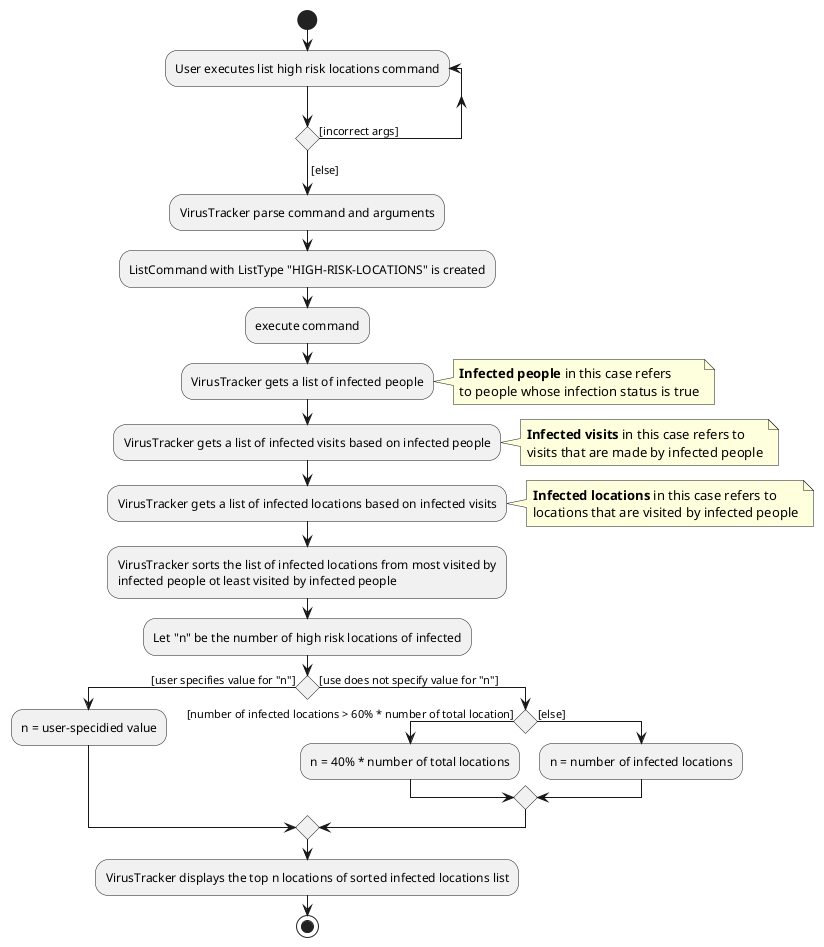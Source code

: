 @startuml
start

'Since the beta syntax does not support placing the condition outside the
'diamond we place it as the true branch instead.

repeat :User executes list high risk locations command;
repeat while () is ([incorrect args])
->[else];

:VirusTracker parse command and arguments;

:ListCommand with ListType "HIGH-RISK-LOCATIONS" is created;

:execute command;

:VirusTracker gets a list of infected people;
note right
    **Infected people** in this case refers
    to people whose infection status is true
endnote

:VirusTracker gets a list of infected visits based on infected people;
note right
    **Infected visits** in this case refers to
    visits that are made by infected people
endnote

:VirusTracker gets a list of infected locations based on infected visits;
note right
    **Infected locations** in this case refers to
    locations that are visited by infected people
endnote

:VirusTracker sorts the list of infected locations from most visited by
infected people ot least visited by infected people;

:Let "n" be the number of high risk locations of infected;

if () then ([user specifies value for "n"])
    :n = user-specidied value;
else ([use does not specify value for "n"])
    if () then ([number of infected locations > 60% * number of total location])
        :n = 40% * number of total locations;
    else ([else])
        :n = number of infected locations;
    endif
endif

:VirusTracker displays the top n locations of sorted infected locations list;

stop

@enduml
